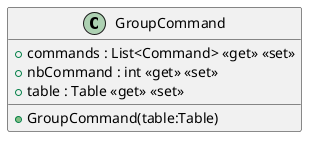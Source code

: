 @startuml
class GroupCommand {
    + commands : List<Command> <<get>> <<set>>
    + nbCommand : int <<get>> <<set>>
    + table : Table <<get>> <<set>>
    + GroupCommand(table:Table)
}
@enduml
